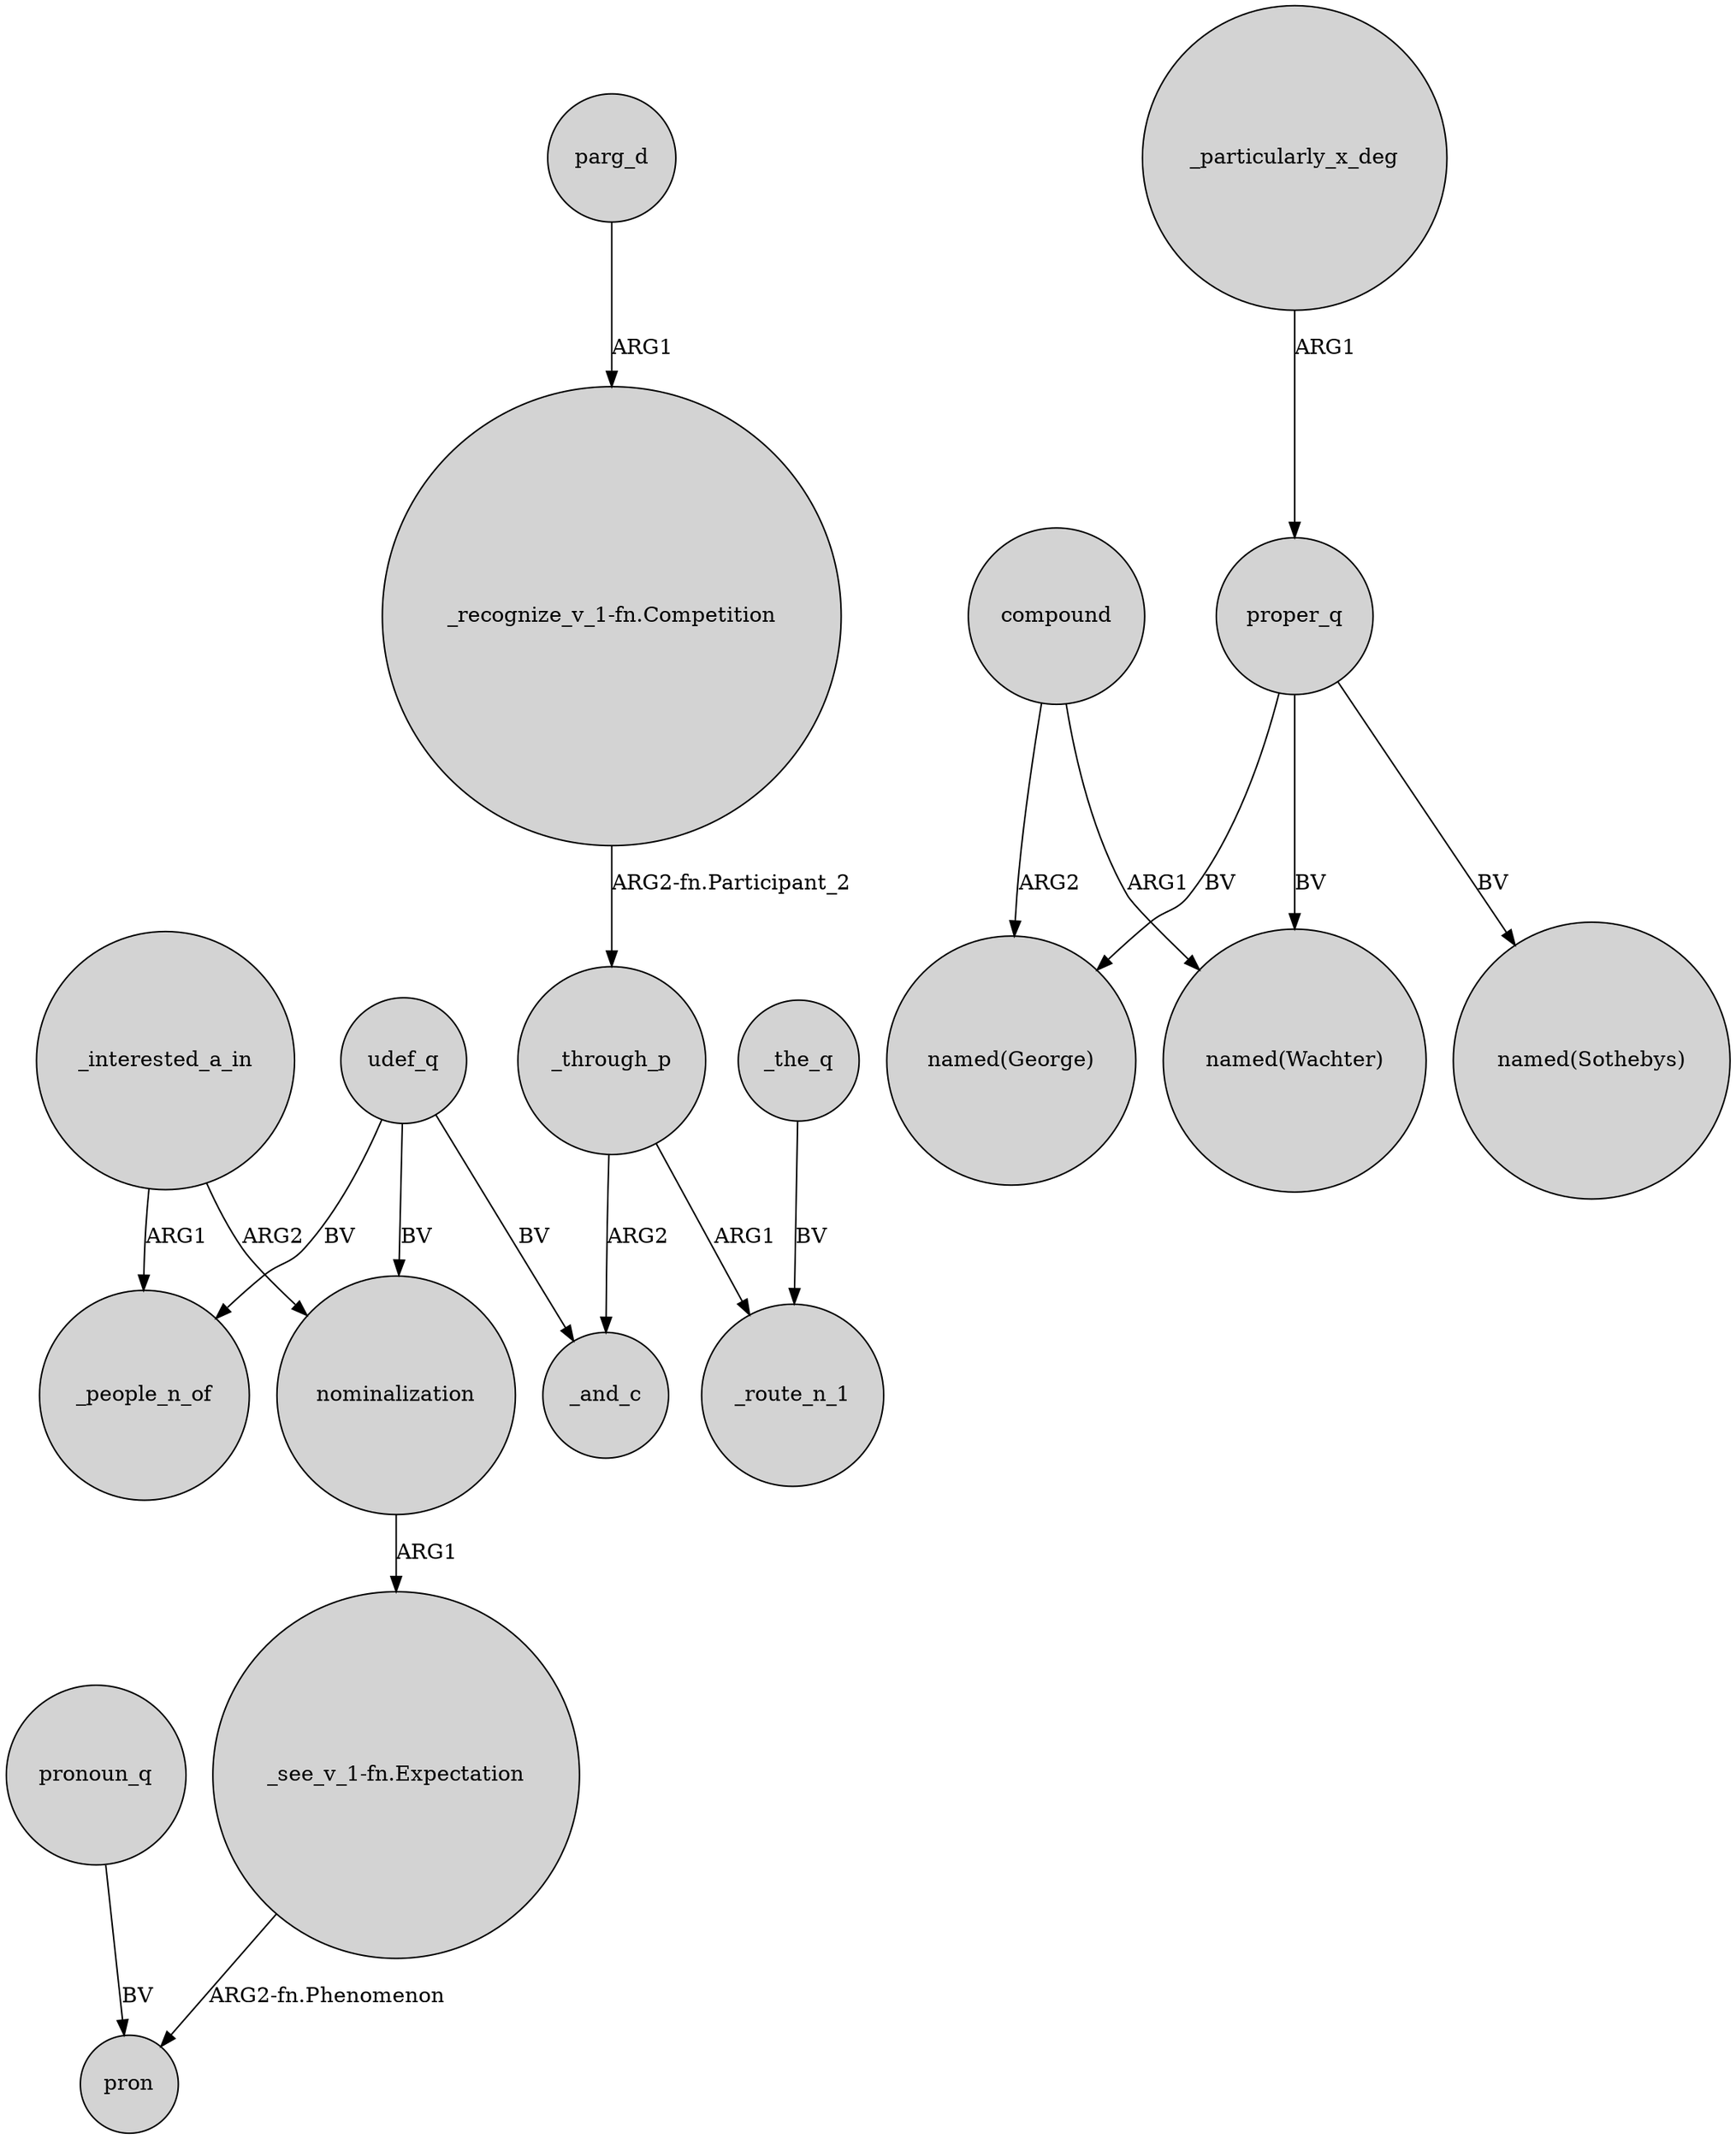 digraph {
	node [shape=circle style=filled]
	udef_q -> _people_n_of [label=BV]
	proper_q -> "named(Wachter)" [label=BV]
	_the_q -> _route_n_1 [label=BV]
	_interested_a_in -> nominalization [label=ARG2]
	udef_q -> nominalization [label=BV]
	_interested_a_in -> _people_n_of [label=ARG1]
	udef_q -> _and_c [label=BV]
	pronoun_q -> pron [label=BV]
	"_recognize_v_1-fn.Competition" -> _through_p [label="ARG2-fn.Participant_2"]
	proper_q -> "named(Sothebys)" [label=BV]
	proper_q -> "named(George)" [label=BV]
	parg_d -> "_recognize_v_1-fn.Competition" [label=ARG1]
	compound -> "named(Wachter)" [label=ARG1]
	_through_p -> _and_c [label=ARG2]
	nominalization -> "_see_v_1-fn.Expectation" [label=ARG1]
	_through_p -> _route_n_1 [label=ARG1]
	_particularly_x_deg -> proper_q [label=ARG1]
	"_see_v_1-fn.Expectation" -> pron [label="ARG2-fn.Phenomenon"]
	compound -> "named(George)" [label=ARG2]
}
